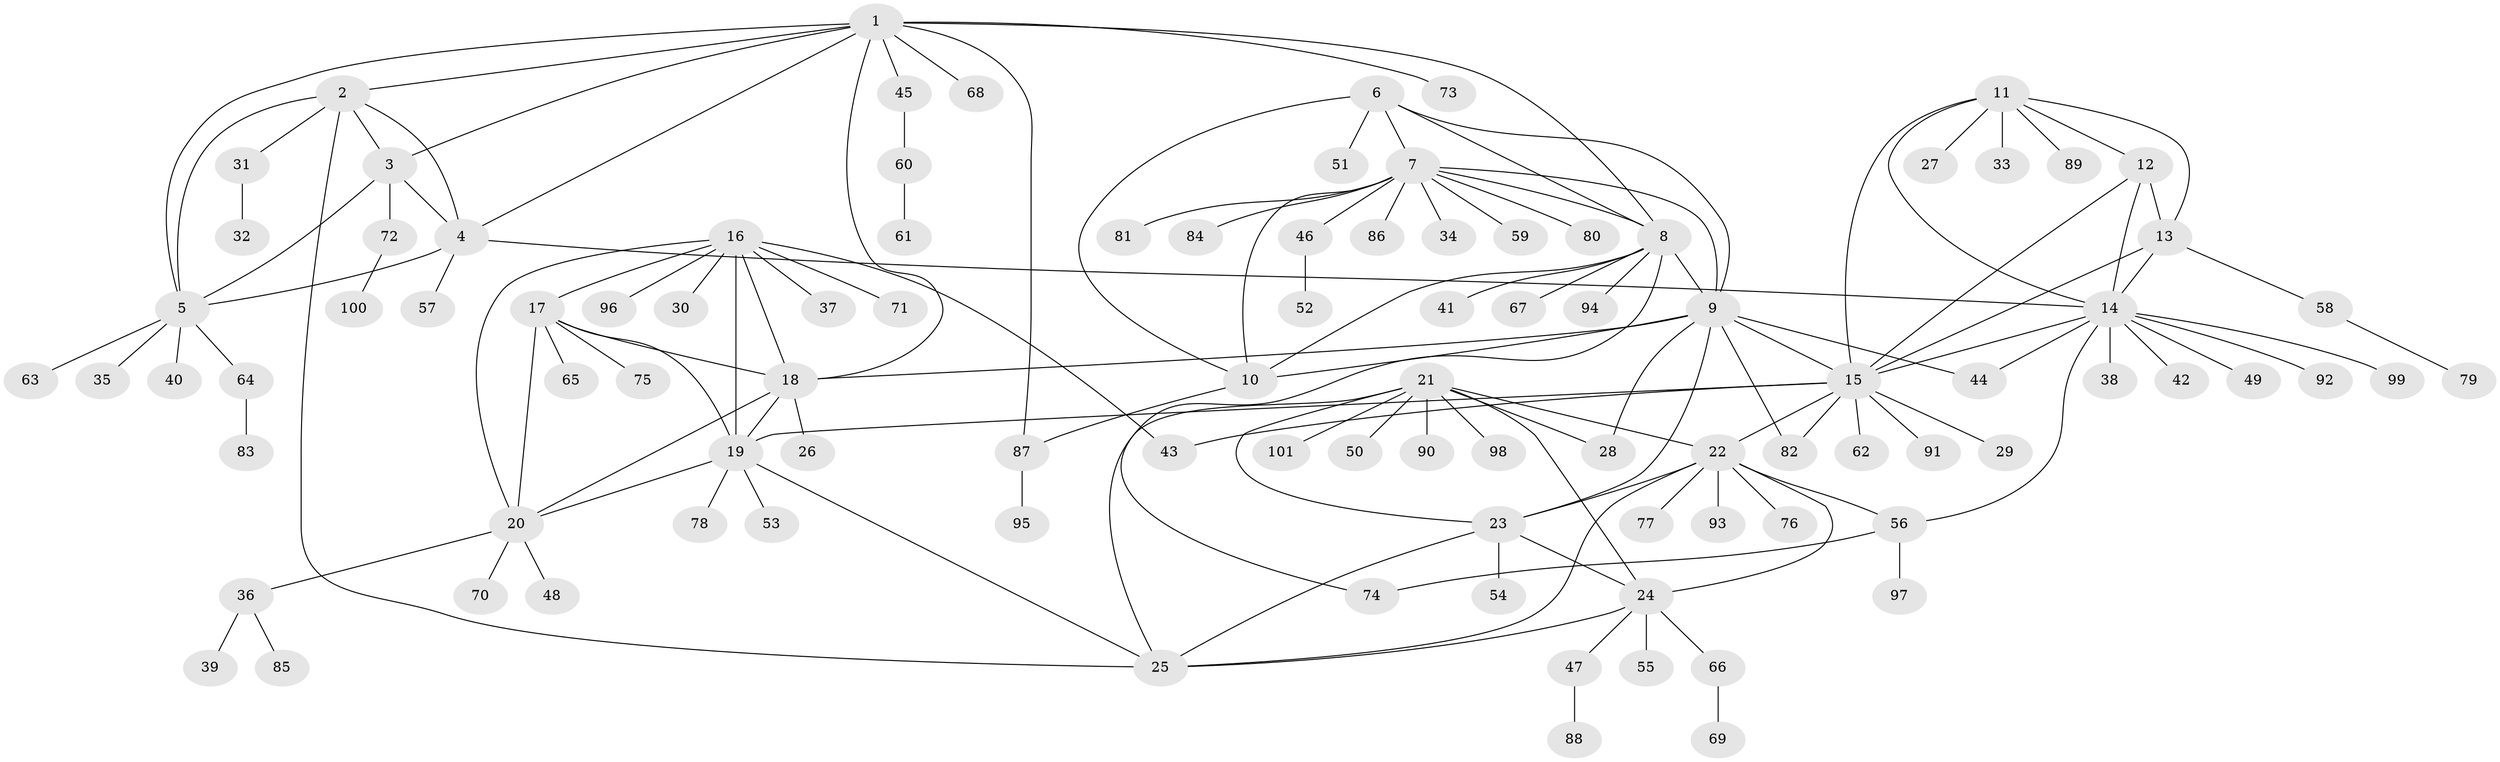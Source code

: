 // Generated by graph-tools (version 1.1) at 2025/37/03/09/25 02:37:42]
// undirected, 101 vertices, 143 edges
graph export_dot {
graph [start="1"]
  node [color=gray90,style=filled];
  1;
  2;
  3;
  4;
  5;
  6;
  7;
  8;
  9;
  10;
  11;
  12;
  13;
  14;
  15;
  16;
  17;
  18;
  19;
  20;
  21;
  22;
  23;
  24;
  25;
  26;
  27;
  28;
  29;
  30;
  31;
  32;
  33;
  34;
  35;
  36;
  37;
  38;
  39;
  40;
  41;
  42;
  43;
  44;
  45;
  46;
  47;
  48;
  49;
  50;
  51;
  52;
  53;
  54;
  55;
  56;
  57;
  58;
  59;
  60;
  61;
  62;
  63;
  64;
  65;
  66;
  67;
  68;
  69;
  70;
  71;
  72;
  73;
  74;
  75;
  76;
  77;
  78;
  79;
  80;
  81;
  82;
  83;
  84;
  85;
  86;
  87;
  88;
  89;
  90;
  91;
  92;
  93;
  94;
  95;
  96;
  97;
  98;
  99;
  100;
  101;
  1 -- 2;
  1 -- 3;
  1 -- 4;
  1 -- 5;
  1 -- 8;
  1 -- 18;
  1 -- 45;
  1 -- 68;
  1 -- 73;
  1 -- 87;
  2 -- 3;
  2 -- 4;
  2 -- 5;
  2 -- 25;
  2 -- 31;
  3 -- 4;
  3 -- 5;
  3 -- 72;
  4 -- 5;
  4 -- 14;
  4 -- 57;
  5 -- 35;
  5 -- 40;
  5 -- 63;
  5 -- 64;
  6 -- 7;
  6 -- 8;
  6 -- 9;
  6 -- 10;
  6 -- 51;
  7 -- 8;
  7 -- 9;
  7 -- 10;
  7 -- 34;
  7 -- 46;
  7 -- 59;
  7 -- 80;
  7 -- 81;
  7 -- 84;
  7 -- 86;
  8 -- 9;
  8 -- 10;
  8 -- 41;
  8 -- 67;
  8 -- 74;
  8 -- 94;
  9 -- 10;
  9 -- 15;
  9 -- 18;
  9 -- 23;
  9 -- 28;
  9 -- 44;
  9 -- 82;
  10 -- 87;
  11 -- 12;
  11 -- 13;
  11 -- 14;
  11 -- 15;
  11 -- 27;
  11 -- 33;
  11 -- 89;
  12 -- 13;
  12 -- 14;
  12 -- 15;
  13 -- 14;
  13 -- 15;
  13 -- 58;
  14 -- 15;
  14 -- 38;
  14 -- 42;
  14 -- 44;
  14 -- 49;
  14 -- 56;
  14 -- 92;
  14 -- 99;
  15 -- 19;
  15 -- 22;
  15 -- 29;
  15 -- 43;
  15 -- 62;
  15 -- 82;
  15 -- 91;
  16 -- 17;
  16 -- 18;
  16 -- 19;
  16 -- 20;
  16 -- 30;
  16 -- 37;
  16 -- 43;
  16 -- 71;
  16 -- 96;
  17 -- 18;
  17 -- 19;
  17 -- 20;
  17 -- 65;
  17 -- 75;
  18 -- 19;
  18 -- 20;
  18 -- 26;
  19 -- 20;
  19 -- 25;
  19 -- 53;
  19 -- 78;
  20 -- 36;
  20 -- 48;
  20 -- 70;
  21 -- 22;
  21 -- 23;
  21 -- 24;
  21 -- 25;
  21 -- 28;
  21 -- 50;
  21 -- 90;
  21 -- 98;
  21 -- 101;
  22 -- 23;
  22 -- 24;
  22 -- 25;
  22 -- 56;
  22 -- 76;
  22 -- 77;
  22 -- 93;
  23 -- 24;
  23 -- 25;
  23 -- 54;
  24 -- 25;
  24 -- 47;
  24 -- 55;
  24 -- 66;
  31 -- 32;
  36 -- 39;
  36 -- 85;
  45 -- 60;
  46 -- 52;
  47 -- 88;
  56 -- 74;
  56 -- 97;
  58 -- 79;
  60 -- 61;
  64 -- 83;
  66 -- 69;
  72 -- 100;
  87 -- 95;
}
